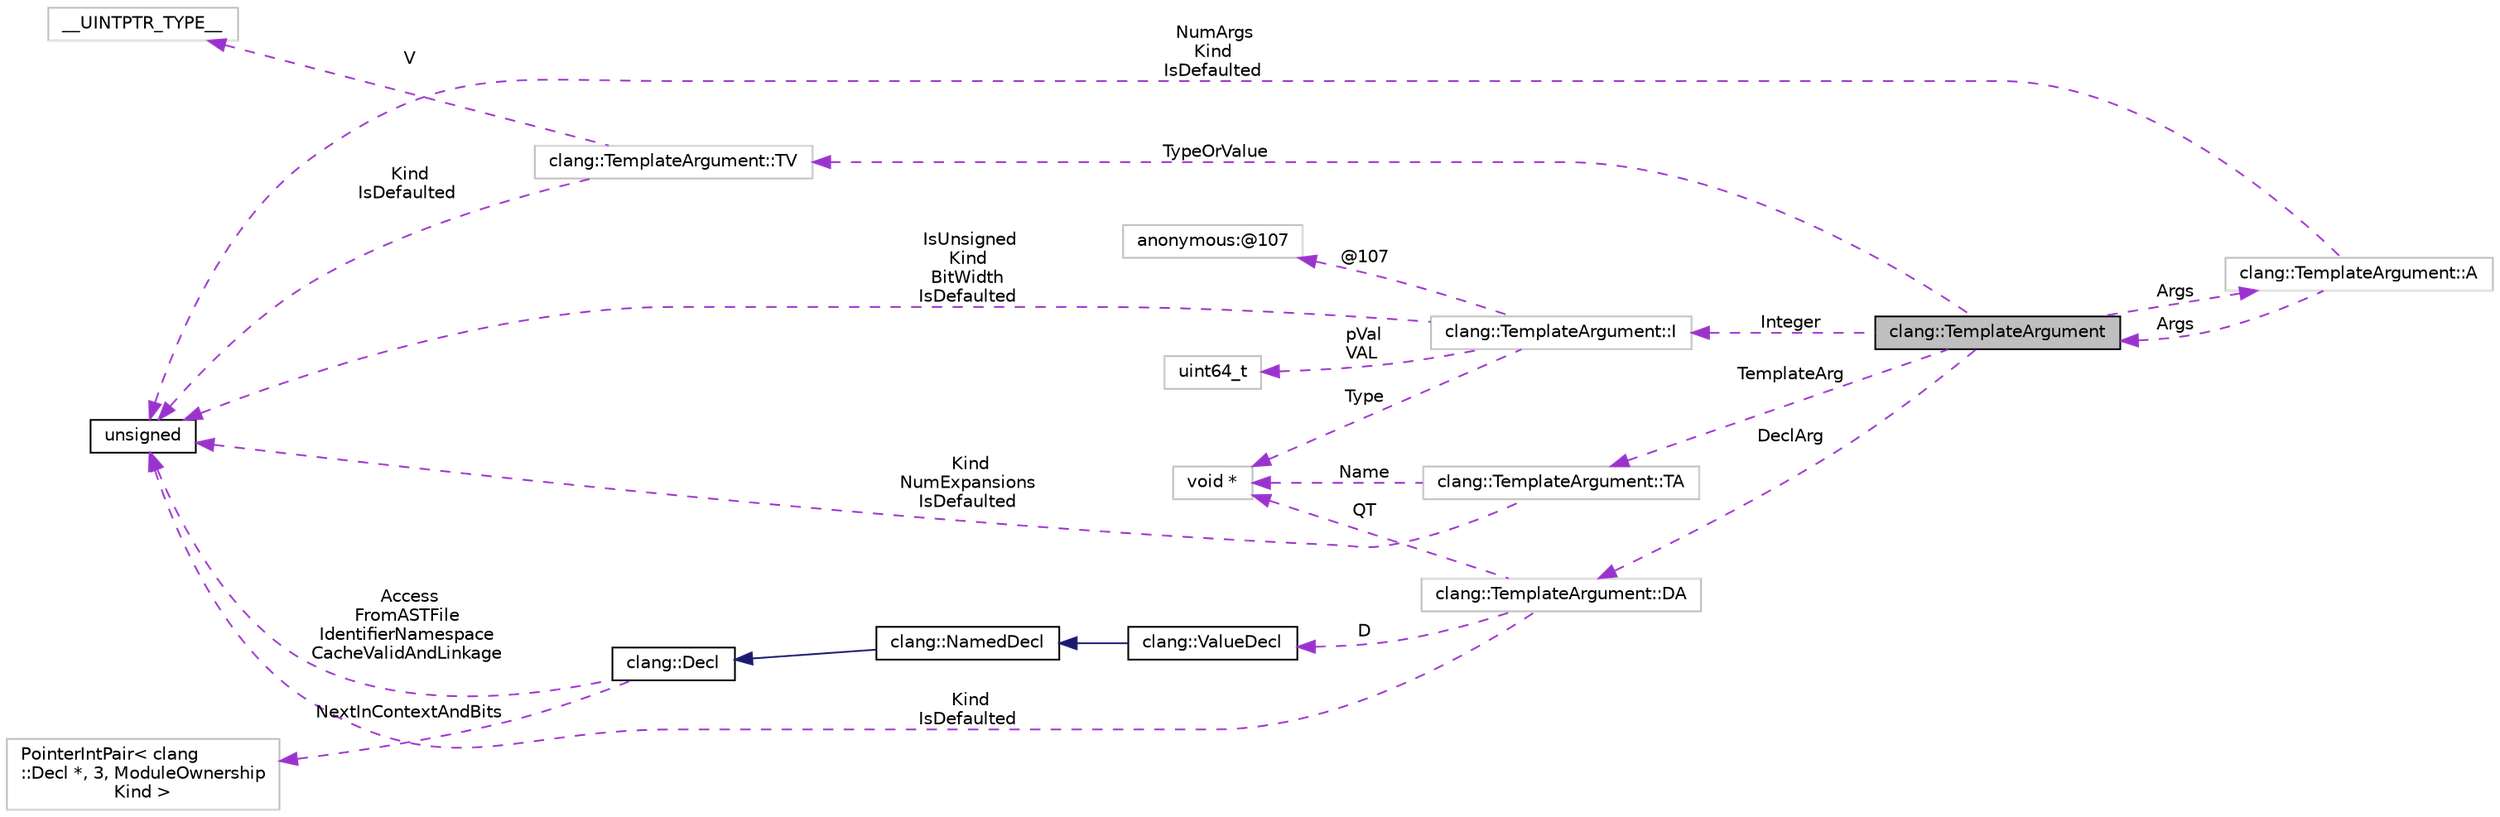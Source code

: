 digraph "clang::TemplateArgument"
{
 // LATEX_PDF_SIZE
  bgcolor="transparent";
  edge [fontname="Helvetica",fontsize="10",labelfontname="Helvetica",labelfontsize="10"];
  node [fontname="Helvetica",fontsize="10",shape=record];
  rankdir="LR";
  Node1 [label="clang::TemplateArgument",height=0.2,width=0.4,color="black", fillcolor="grey75", style="filled", fontcolor="black",tooltip="Represents a template argument."];
  Node2 -> Node1 [dir="back",color="darkorchid3",fontsize="10",style="dashed",label=" TemplateArg" ,fontname="Helvetica"];
  Node2 [label="clang::TemplateArgument::TA",height=0.2,width=0.4,color="grey75",tooltip=" "];
  Node3 -> Node2 [dir="back",color="darkorchid3",fontsize="10",style="dashed",label=" Kind\nNumExpansions\nIsDefaulted" ,fontname="Helvetica"];
  Node3 [label="unsigned",height=0.2,width=0.4,color="black",URL="$classunsigned.html",tooltip=" "];
  Node4 -> Node2 [dir="back",color="darkorchid3",fontsize="10",style="dashed",label=" Name" ,fontname="Helvetica"];
  Node4 [label="void *",height=0.2,width=0.4,color="grey75",tooltip=" "];
  Node5 -> Node1 [dir="back",color="darkorchid3",fontsize="10",style="dashed",label=" DeclArg" ,fontname="Helvetica"];
  Node5 [label="clang::TemplateArgument::DA",height=0.2,width=0.4,color="grey75",tooltip="The kind of template argument we're storing."];
  Node6 -> Node5 [dir="back",color="darkorchid3",fontsize="10",style="dashed",label=" D" ,fontname="Helvetica"];
  Node6 [label="clang::ValueDecl",height=0.2,width=0.4,color="black",URL="$classclang_1_1ValueDecl.html",tooltip="Represent the declaration of a variable (in which case it is an lvalue) a function (in which case it ..."];
  Node7 -> Node6 [dir="back",color="midnightblue",fontsize="10",style="solid",fontname="Helvetica"];
  Node7 [label="clang::NamedDecl",height=0.2,width=0.4,color="black",URL="$classclang_1_1NamedDecl.html",tooltip="This represents a decl that may have a name."];
  Node8 -> Node7 [dir="back",color="midnightblue",fontsize="10",style="solid",fontname="Helvetica"];
  Node8 [label="clang::Decl",height=0.2,width=0.4,color="black",URL="$classclang_1_1Decl.html",tooltip="Decl - This represents one declaration (or definition), e.g."];
  Node9 -> Node8 [dir="back",color="darkorchid3",fontsize="10",style="dashed",label=" NextInContextAndBits" ,fontname="Helvetica"];
  Node9 [label="PointerIntPair\< clang\l::Decl *, 3, ModuleOwnership\lKind \>",height=0.2,width=0.4,color="grey75",tooltip=" "];
  Node3 -> Node8 [dir="back",color="darkorchid3",fontsize="10",style="dashed",label=" Access\nFromASTFile\nIdentifierNamespace\nCacheValidAndLinkage" ,fontname="Helvetica"];
  Node3 -> Node5 [dir="back",color="darkorchid3",fontsize="10",style="dashed",label=" Kind\nIsDefaulted" ,fontname="Helvetica"];
  Node4 -> Node5 [dir="back",color="darkorchid3",fontsize="10",style="dashed",label=" QT" ,fontname="Helvetica"];
  Node10 -> Node1 [dir="back",color="darkorchid3",fontsize="10",style="dashed",label=" Args" ,fontname="Helvetica"];
  Node10 [label="clang::TemplateArgument::A",height=0.2,width=0.4,color="grey75",tooltip=" "];
  Node1 -> Node10 [dir="back",color="darkorchid3",fontsize="10",style="dashed",label=" Args" ,fontname="Helvetica"];
  Node3 -> Node10 [dir="back",color="darkorchid3",fontsize="10",style="dashed",label=" NumArgs\nKind\nIsDefaulted" ,fontname="Helvetica"];
  Node11 -> Node1 [dir="back",color="darkorchid3",fontsize="10",style="dashed",label=" TypeOrValue" ,fontname="Helvetica"];
  Node11 [label="clang::TemplateArgument::TV",height=0.2,width=0.4,color="grey75",tooltip=" "];
  Node12 -> Node11 [dir="back",color="darkorchid3",fontsize="10",style="dashed",label=" V" ,fontname="Helvetica"];
  Node12 [label="__UINTPTR_TYPE__",height=0.2,width=0.4,color="grey75",tooltip=" "];
  Node3 -> Node11 [dir="back",color="darkorchid3",fontsize="10",style="dashed",label=" Kind\nIsDefaulted" ,fontname="Helvetica"];
  Node13 -> Node1 [dir="back",color="darkorchid3",fontsize="10",style="dashed",label=" Integer" ,fontname="Helvetica"];
  Node13 [label="clang::TemplateArgument::I",height=0.2,width=0.4,color="grey75",tooltip=" "];
  Node14 -> Node13 [dir="back",color="darkorchid3",fontsize="10",style="dashed",label=" pVal\nVAL" ,fontname="Helvetica"];
  Node14 [label="uint64_t",height=0.2,width=0.4,color="grey75",tooltip=" "];
  Node15 -> Node13 [dir="back",color="darkorchid3",fontsize="10",style="dashed",label=" @107" ,fontname="Helvetica"];
  Node15 [label="anonymous:@107",height=0.2,width=0.4,color="grey75",tooltip=" "];
  Node3 -> Node13 [dir="back",color="darkorchid3",fontsize="10",style="dashed",label=" IsUnsigned\nKind\nBitWidth\nIsDefaulted" ,fontname="Helvetica"];
  Node4 -> Node13 [dir="back",color="darkorchid3",fontsize="10",style="dashed",label=" Type" ,fontname="Helvetica"];
}
